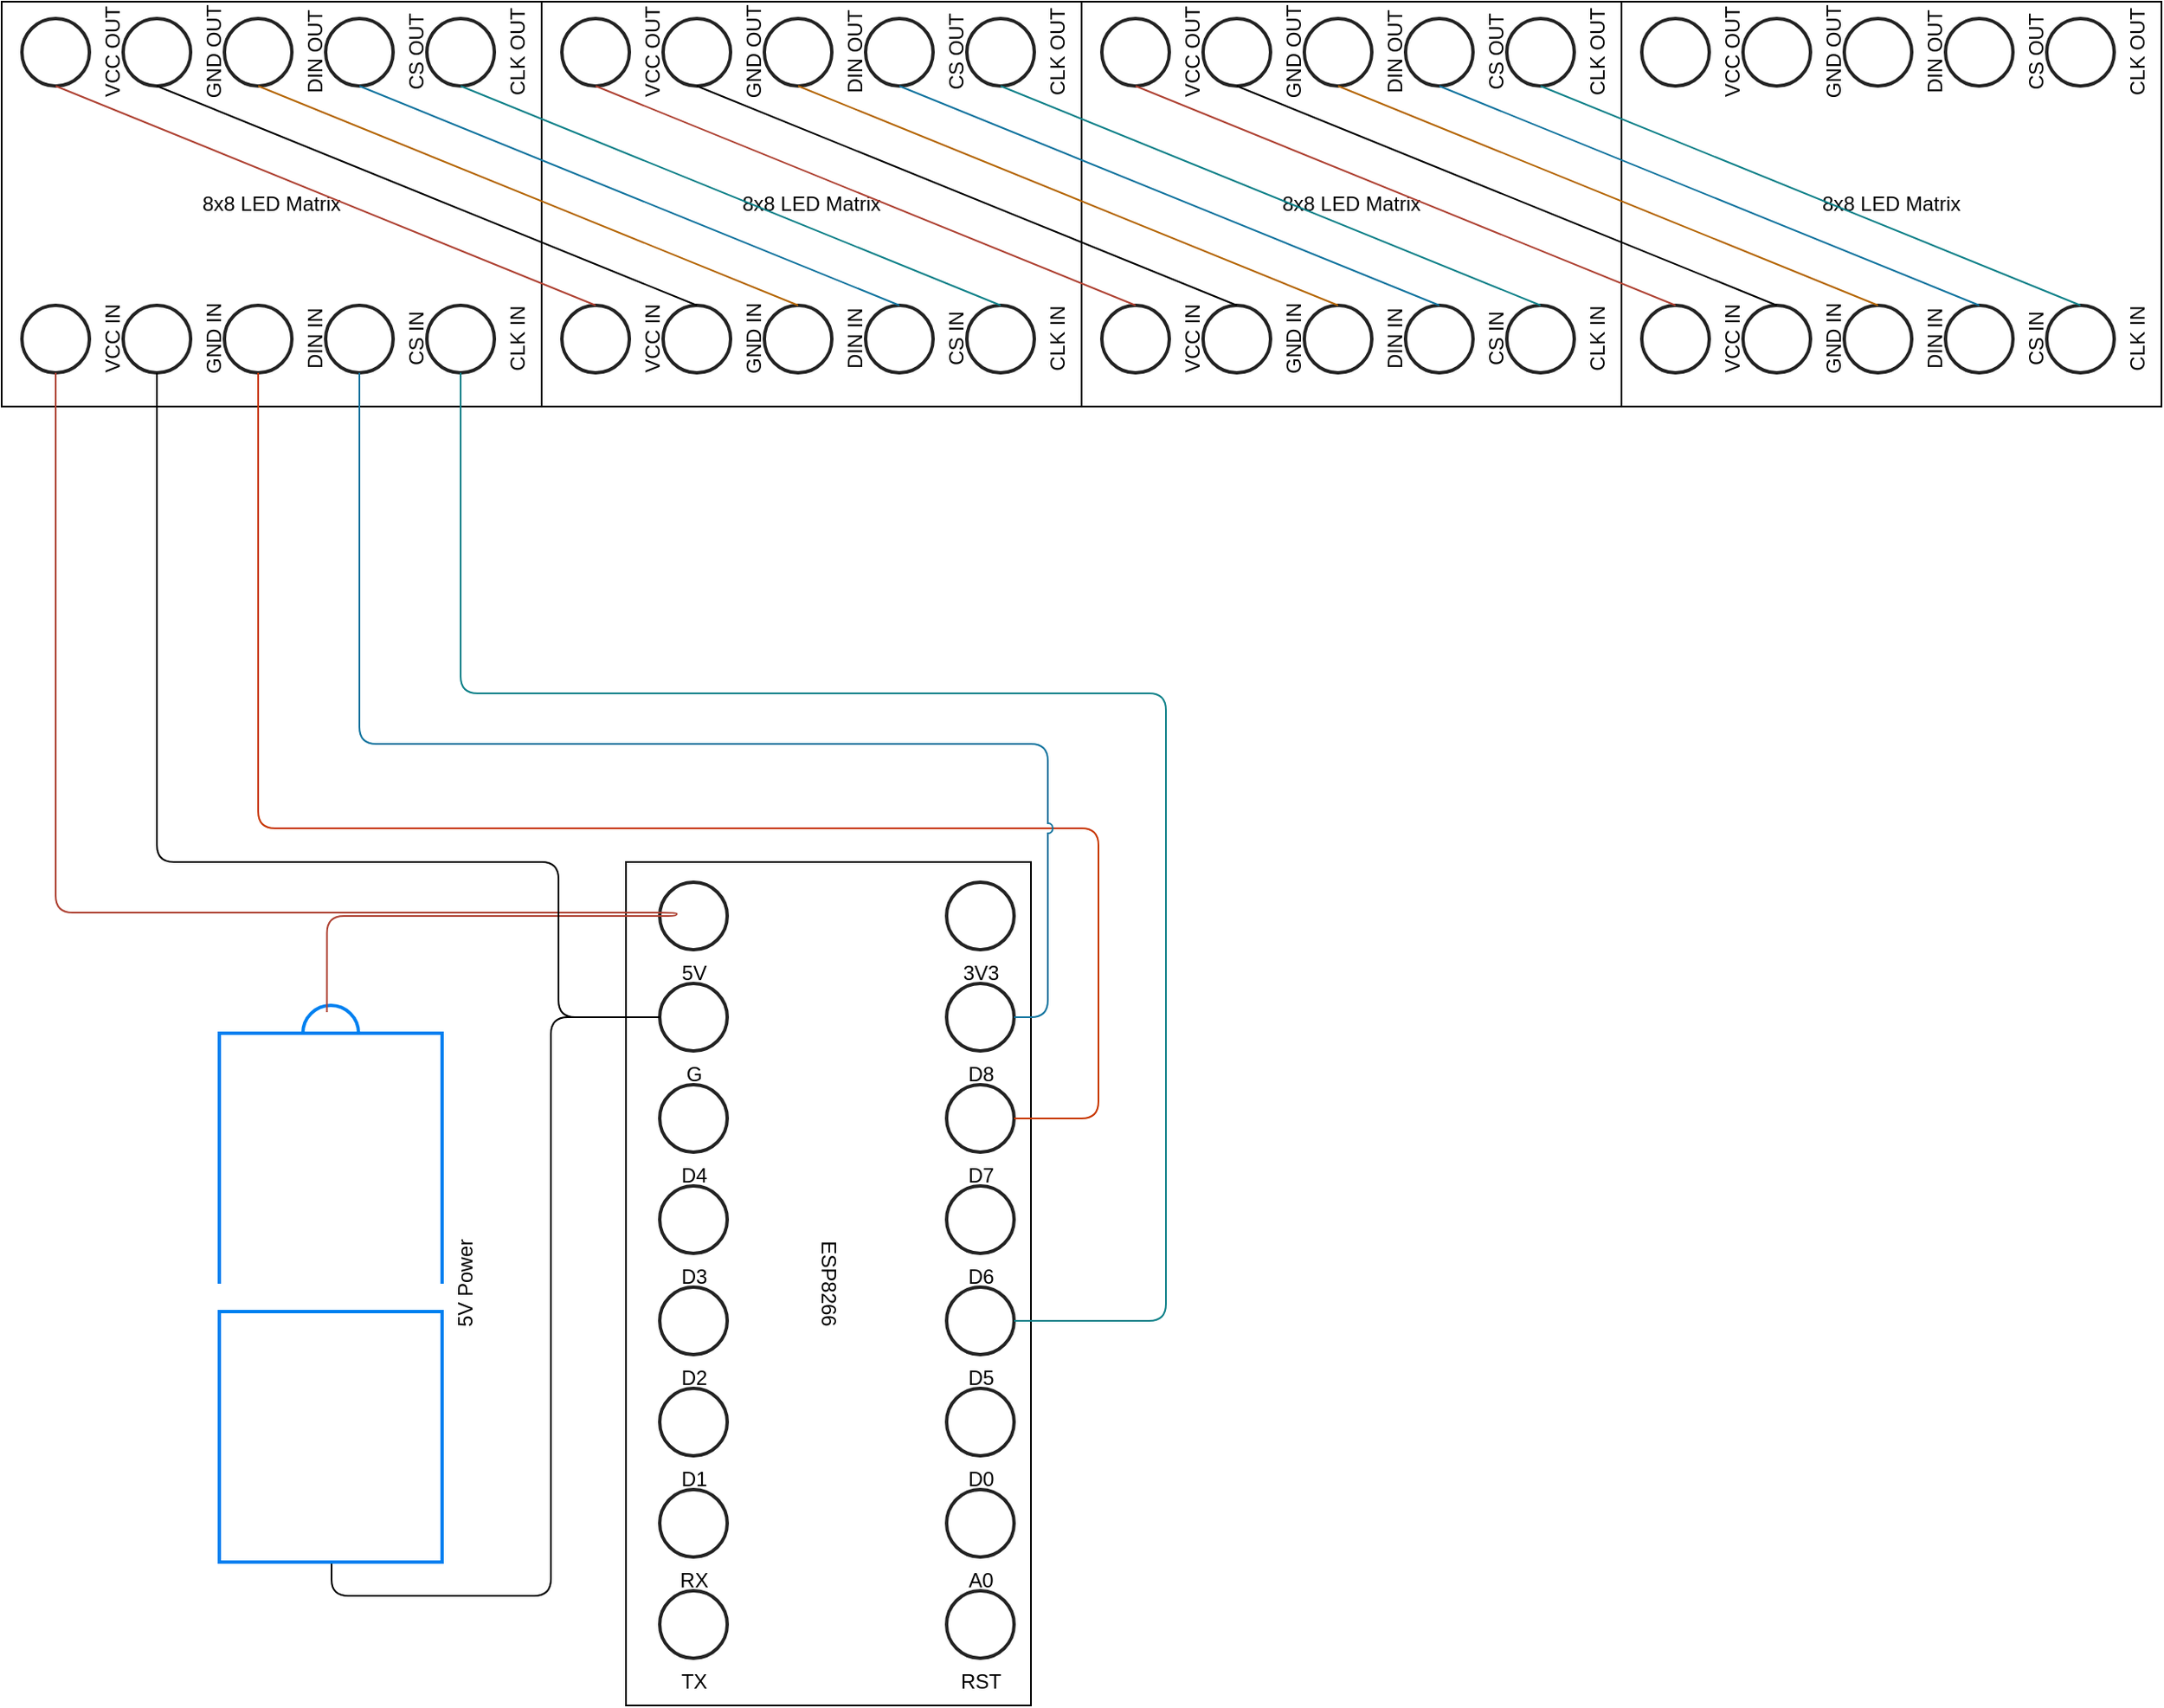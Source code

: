 <mxfile version="24.8.6">
  <diagram name="Page-1" id="Q77XL9zGTMkFnIR6ynKP">
    <mxGraphModel dx="1363" dy="1913" grid="1" gridSize="10" guides="1" tooltips="1" connect="1" arrows="1" fold="1" page="1" pageScale="1" pageWidth="850" pageHeight="1100" math="0" shadow="0">
      <root>
        <mxCell id="0" />
        <mxCell id="1" parent="0" />
        <mxCell id="H5q1-8MxCuYBK-bklUZk-51" value="" style="group" vertex="1" connectable="0" parent="1">
          <mxGeometry x="390" y="470" width="240" height="500" as="geometry" />
        </mxCell>
        <mxCell id="H5q1-8MxCuYBK-bklUZk-1" value="ESP8266" style="rounded=0;whiteSpace=wrap;html=1;rotation=90;" vertex="1" parent="H5q1-8MxCuYBK-bklUZk-51">
          <mxGeometry x="-130" y="130" width="500" height="240" as="geometry" />
        </mxCell>
        <mxCell id="H5q1-8MxCuYBK-bklUZk-2" value="3V3" style="html=1;verticalLabelPosition=bottom;labelBackgroundColor=#ffffff;verticalAlign=top;shadow=0;dashed=0;strokeWidth=2;shape=mxgraph.ios7.misc.circle;strokeColor=#222222;fillColor=none;" vertex="1" parent="H5q1-8MxCuYBK-bklUZk-51">
          <mxGeometry x="190" y="12" width="40" height="40" as="geometry" />
        </mxCell>
        <mxCell id="H5q1-8MxCuYBK-bklUZk-3" value="&lt;div&gt;D8&lt;/div&gt;" style="html=1;verticalLabelPosition=bottom;labelBackgroundColor=#ffffff;verticalAlign=top;shadow=0;dashed=0;strokeWidth=2;shape=mxgraph.ios7.misc.circle;strokeColor=#222222;fillColor=none;" vertex="1" parent="H5q1-8MxCuYBK-bklUZk-51">
          <mxGeometry x="190" y="72" width="40" height="40" as="geometry" />
        </mxCell>
        <mxCell id="H5q1-8MxCuYBK-bklUZk-36" value="D7" style="html=1;verticalLabelPosition=bottom;labelBackgroundColor=#ffffff;verticalAlign=top;shadow=0;dashed=0;strokeWidth=2;shape=mxgraph.ios7.misc.circle;strokeColor=#222222;fillColor=none;" vertex="1" parent="H5q1-8MxCuYBK-bklUZk-51">
          <mxGeometry x="190" y="132" width="40" height="40" as="geometry" />
        </mxCell>
        <mxCell id="H5q1-8MxCuYBK-bklUZk-37" value="D6" style="html=1;verticalLabelPosition=bottom;labelBackgroundColor=#ffffff;verticalAlign=top;shadow=0;dashed=0;strokeWidth=2;shape=mxgraph.ios7.misc.circle;strokeColor=#222222;fillColor=none;" vertex="1" parent="H5q1-8MxCuYBK-bklUZk-51">
          <mxGeometry x="190" y="192" width="40" height="40" as="geometry" />
        </mxCell>
        <mxCell id="H5q1-8MxCuYBK-bklUZk-38" value="D5" style="html=1;verticalLabelPosition=bottom;labelBackgroundColor=#ffffff;verticalAlign=top;shadow=0;dashed=0;strokeWidth=2;shape=mxgraph.ios7.misc.circle;strokeColor=#222222;fillColor=none;" vertex="1" parent="H5q1-8MxCuYBK-bklUZk-51">
          <mxGeometry x="190" y="252" width="40" height="40" as="geometry" />
        </mxCell>
        <mxCell id="H5q1-8MxCuYBK-bklUZk-39" value="D0" style="html=1;verticalLabelPosition=bottom;labelBackgroundColor=#ffffff;verticalAlign=top;shadow=0;dashed=0;strokeWidth=2;shape=mxgraph.ios7.misc.circle;strokeColor=#222222;fillColor=none;" vertex="1" parent="H5q1-8MxCuYBK-bklUZk-51">
          <mxGeometry x="190" y="312" width="40" height="40" as="geometry" />
        </mxCell>
        <mxCell id="H5q1-8MxCuYBK-bklUZk-40" value="A0" style="html=1;verticalLabelPosition=bottom;labelBackgroundColor=#ffffff;verticalAlign=top;shadow=0;dashed=0;strokeWidth=2;shape=mxgraph.ios7.misc.circle;strokeColor=#222222;fillColor=none;" vertex="1" parent="H5q1-8MxCuYBK-bklUZk-51">
          <mxGeometry x="190" y="372" width="40" height="40" as="geometry" />
        </mxCell>
        <mxCell id="H5q1-8MxCuYBK-bklUZk-41" value="RST" style="html=1;verticalLabelPosition=bottom;labelBackgroundColor=#ffffff;verticalAlign=top;shadow=0;dashed=0;strokeWidth=2;shape=mxgraph.ios7.misc.circle;strokeColor=#222222;fillColor=none;" vertex="1" parent="H5q1-8MxCuYBK-bklUZk-51">
          <mxGeometry x="190" y="432" width="40" height="40" as="geometry" />
        </mxCell>
        <mxCell id="H5q1-8MxCuYBK-bklUZk-43" value="5V" style="html=1;verticalLabelPosition=bottom;labelBackgroundColor=#ffffff;verticalAlign=top;shadow=0;dashed=0;strokeWidth=2;shape=mxgraph.ios7.misc.circle;strokeColor=#222222;fillColor=none;" vertex="1" parent="H5q1-8MxCuYBK-bklUZk-51">
          <mxGeometry x="20.0" y="12" width="40" height="40" as="geometry" />
        </mxCell>
        <mxCell id="H5q1-8MxCuYBK-bklUZk-44" value="G" style="html=1;verticalLabelPosition=bottom;labelBackgroundColor=#ffffff;verticalAlign=top;shadow=0;dashed=0;strokeWidth=2;shape=mxgraph.ios7.misc.circle;strokeColor=#222222;fillColor=none;" vertex="1" parent="H5q1-8MxCuYBK-bklUZk-51">
          <mxGeometry x="20.0" y="72" width="40" height="40" as="geometry" />
        </mxCell>
        <mxCell id="H5q1-8MxCuYBK-bklUZk-45" value="D4" style="html=1;verticalLabelPosition=bottom;labelBackgroundColor=#ffffff;verticalAlign=top;shadow=0;dashed=0;strokeWidth=2;shape=mxgraph.ios7.misc.circle;strokeColor=#222222;fillColor=none;" vertex="1" parent="H5q1-8MxCuYBK-bklUZk-51">
          <mxGeometry x="20.0" y="132" width="40" height="40" as="geometry" />
        </mxCell>
        <mxCell id="H5q1-8MxCuYBK-bklUZk-46" value="D3" style="html=1;verticalLabelPosition=bottom;labelBackgroundColor=#ffffff;verticalAlign=top;shadow=0;dashed=0;strokeWidth=2;shape=mxgraph.ios7.misc.circle;strokeColor=#222222;fillColor=none;" vertex="1" parent="H5q1-8MxCuYBK-bklUZk-51">
          <mxGeometry x="20.0" y="192" width="40" height="40" as="geometry" />
        </mxCell>
        <mxCell id="H5q1-8MxCuYBK-bklUZk-47" value="D2" style="html=1;verticalLabelPosition=bottom;labelBackgroundColor=#ffffff;verticalAlign=top;shadow=0;dashed=0;strokeWidth=2;shape=mxgraph.ios7.misc.circle;strokeColor=#222222;fillColor=none;" vertex="1" parent="H5q1-8MxCuYBK-bklUZk-51">
          <mxGeometry x="20.0" y="252" width="40" height="40" as="geometry" />
        </mxCell>
        <mxCell id="H5q1-8MxCuYBK-bklUZk-48" value="D1" style="html=1;verticalLabelPosition=bottom;labelBackgroundColor=#ffffff;verticalAlign=top;shadow=0;dashed=0;strokeWidth=2;shape=mxgraph.ios7.misc.circle;strokeColor=#222222;fillColor=none;" vertex="1" parent="H5q1-8MxCuYBK-bklUZk-51">
          <mxGeometry x="20.0" y="312" width="40" height="40" as="geometry" />
        </mxCell>
        <mxCell id="H5q1-8MxCuYBK-bklUZk-49" value="RX" style="html=1;verticalLabelPosition=bottom;labelBackgroundColor=#ffffff;verticalAlign=top;shadow=0;dashed=0;strokeWidth=2;shape=mxgraph.ios7.misc.circle;strokeColor=#222222;fillColor=none;" vertex="1" parent="H5q1-8MxCuYBK-bklUZk-51">
          <mxGeometry x="20.0" y="372" width="40" height="40" as="geometry" />
        </mxCell>
        <mxCell id="H5q1-8MxCuYBK-bklUZk-50" value="TX" style="html=1;verticalLabelPosition=bottom;labelBackgroundColor=#ffffff;verticalAlign=top;shadow=0;dashed=0;strokeWidth=2;shape=mxgraph.ios7.misc.circle;strokeColor=#222222;fillColor=none;" vertex="1" parent="H5q1-8MxCuYBK-bklUZk-51">
          <mxGeometry x="20.0" y="432" width="40" height="40" as="geometry" />
        </mxCell>
        <mxCell id="H5q1-8MxCuYBK-bklUZk-56" style="edgeStyle=orthogonalEdgeStyle;rounded=1;orthogonalLoop=1;jettySize=auto;html=1;exitX=-0.003;exitY=0.504;exitDx=0;exitDy=0;exitPerimeter=0;endArrow=none;endFill=0;curved=0;fillColor=#b1ddf0;strokeColor=#000000;jumpStyle=arc;" edge="1" parent="1" source="H5q1-8MxCuYBK-bklUZk-52" target="H5q1-8MxCuYBK-bklUZk-44">
          <mxGeometry relative="1" as="geometry" />
        </mxCell>
        <mxCell id="H5q1-8MxCuYBK-bklUZk-52" value="5V Power" style="html=1;verticalLabelPosition=bottom;align=center;labelBackgroundColor=#ffffff;verticalAlign=top;strokeWidth=2;strokeColor=#0080F0;shadow=0;dashed=0;shape=mxgraph.ios7.icons.battery;rotation=-90;" vertex="1" parent="1">
          <mxGeometry x="50" y="654" width="330" height="132" as="geometry" />
        </mxCell>
        <mxCell id="H5q1-8MxCuYBK-bklUZk-54" style="edgeStyle=orthogonalEdgeStyle;rounded=1;orthogonalLoop=1;jettySize=auto;html=1;exitX=0;exitY=0.5;exitDx=0;exitDy=0;exitPerimeter=0;entryX=0.988;entryY=0.483;entryDx=0;entryDy=0;entryPerimeter=0;endArrow=none;endFill=0;fillColor=#fad9d5;strokeColor=#ae4132;curved=0;jumpStyle=arc;" edge="1" parent="1" source="H5q1-8MxCuYBK-bklUZk-43" target="H5q1-8MxCuYBK-bklUZk-52">
          <mxGeometry relative="1" as="geometry" />
        </mxCell>
        <mxCell id="H5q1-8MxCuYBK-bklUZk-75" value="" style="group;rotation=-90;" vertex="1" connectable="0" parent="1">
          <mxGeometry x="60" y="-80" width="240" height="320" as="geometry" />
        </mxCell>
        <mxCell id="H5q1-8MxCuYBK-bklUZk-58" value="8x8 LED Matrix" style="rounded=0;whiteSpace=wrap;html=1;rotation=0;" vertex="1" parent="H5q1-8MxCuYBK-bklUZk-75">
          <mxGeometry x="-40" y="40" width="320" height="240" as="geometry" />
        </mxCell>
        <mxCell id="H5q1-8MxCuYBK-bklUZk-59" value="VCC OUT" style="html=1;verticalLabelPosition=bottom;labelBackgroundColor=#ffffff;verticalAlign=top;shadow=0;dashed=0;strokeWidth=2;shape=mxgraph.ios7.misc.circle;strokeColor=#222222;fillColor=none;rotation=-90;" vertex="1" parent="H5q1-8MxCuYBK-bklUZk-75">
          <mxGeometry x="-28" y="50" width="40" height="40" as="geometry" />
        </mxCell>
        <mxCell id="H5q1-8MxCuYBK-bklUZk-60" value="GND OUT" style="html=1;verticalLabelPosition=bottom;labelBackgroundColor=#ffffff;verticalAlign=top;shadow=0;dashed=0;strokeWidth=2;shape=mxgraph.ios7.misc.circle;strokeColor=#222222;fillColor=none;rotation=-90;" vertex="1" parent="H5q1-8MxCuYBK-bklUZk-75">
          <mxGeometry x="32" y="50" width="40" height="40" as="geometry" />
        </mxCell>
        <mxCell id="H5q1-8MxCuYBK-bklUZk-61" value="DIN OUT" style="html=1;verticalLabelPosition=bottom;labelBackgroundColor=#ffffff;verticalAlign=top;shadow=0;dashed=0;strokeWidth=2;shape=mxgraph.ios7.misc.circle;strokeColor=#222222;fillColor=none;rotation=-90;" vertex="1" parent="H5q1-8MxCuYBK-bklUZk-75">
          <mxGeometry x="92" y="50" width="40" height="40" as="geometry" />
        </mxCell>
        <mxCell id="H5q1-8MxCuYBK-bklUZk-62" value="CS OUT" style="html=1;verticalLabelPosition=bottom;labelBackgroundColor=#ffffff;verticalAlign=top;shadow=0;dashed=0;strokeWidth=2;shape=mxgraph.ios7.misc.circle;strokeColor=#222222;fillColor=none;rotation=-90;" vertex="1" parent="H5q1-8MxCuYBK-bklUZk-75">
          <mxGeometry x="152" y="50" width="40" height="40" as="geometry" />
        </mxCell>
        <mxCell id="H5q1-8MxCuYBK-bklUZk-63" value="CLK OUT" style="html=1;verticalLabelPosition=bottom;labelBackgroundColor=#ffffff;verticalAlign=top;shadow=0;dashed=0;strokeWidth=2;shape=mxgraph.ios7.misc.circle;strokeColor=#222222;fillColor=none;rotation=-90;" vertex="1" parent="H5q1-8MxCuYBK-bklUZk-75">
          <mxGeometry x="212" y="50" width="40" height="40" as="geometry" />
        </mxCell>
        <mxCell id="H5q1-8MxCuYBK-bklUZk-67" value="VCC IN" style="html=1;verticalLabelPosition=bottom;labelBackgroundColor=#ffffff;verticalAlign=top;shadow=0;dashed=0;strokeWidth=2;shape=mxgraph.ios7.misc.circle;strokeColor=#222222;fillColor=none;rotation=-90;" vertex="1" parent="H5q1-8MxCuYBK-bklUZk-75">
          <mxGeometry x="-28" y="220" width="40" height="40" as="geometry" />
        </mxCell>
        <mxCell id="H5q1-8MxCuYBK-bklUZk-68" value="GND IN" style="html=1;verticalLabelPosition=bottom;labelBackgroundColor=#ffffff;verticalAlign=top;shadow=0;dashed=0;strokeWidth=2;shape=mxgraph.ios7.misc.circle;strokeColor=#222222;fillColor=none;rotation=-90;" vertex="1" parent="H5q1-8MxCuYBK-bklUZk-75">
          <mxGeometry x="32" y="220" width="40" height="40" as="geometry" />
        </mxCell>
        <mxCell id="H5q1-8MxCuYBK-bklUZk-69" value="DIN IN" style="html=1;verticalLabelPosition=bottom;labelBackgroundColor=#ffffff;verticalAlign=top;shadow=0;dashed=0;strokeWidth=2;shape=mxgraph.ios7.misc.circle;strokeColor=#222222;fillColor=none;rotation=-90;" vertex="1" parent="H5q1-8MxCuYBK-bklUZk-75">
          <mxGeometry x="92" y="220" width="40" height="40" as="geometry" />
        </mxCell>
        <mxCell id="H5q1-8MxCuYBK-bklUZk-70" value="CS IN" style="html=1;verticalLabelPosition=bottom;labelBackgroundColor=#ffffff;verticalAlign=top;shadow=0;dashed=0;strokeWidth=2;shape=mxgraph.ios7.misc.circle;strokeColor=#222222;fillColor=none;rotation=-90;" vertex="1" parent="H5q1-8MxCuYBK-bklUZk-75">
          <mxGeometry x="152" y="220" width="40" height="40" as="geometry" />
        </mxCell>
        <mxCell id="H5q1-8MxCuYBK-bklUZk-71" value="CLK IN" style="html=1;verticalLabelPosition=bottom;labelBackgroundColor=#ffffff;verticalAlign=top;shadow=0;dashed=0;strokeWidth=2;shape=mxgraph.ios7.misc.circle;strokeColor=#222222;fillColor=none;rotation=-90;" vertex="1" parent="H5q1-8MxCuYBK-bklUZk-75">
          <mxGeometry x="212" y="220" width="40" height="40" as="geometry" />
        </mxCell>
        <mxCell id="H5q1-8MxCuYBK-bklUZk-76" style="edgeStyle=orthogonalEdgeStyle;rounded=1;orthogonalLoop=1;jettySize=auto;html=1;exitX=0;exitY=0.5;exitDx=0;exitDy=0;exitPerimeter=0;entryX=0;entryY=0.5;entryDx=0;entryDy=0;entryPerimeter=0;endArrow=none;endFill=0;fillColor=#fad9d5;strokeColor=#ae4132;curved=0;jumpStyle=arc;" edge="1" parent="1" source="H5q1-8MxCuYBK-bklUZk-43" target="H5q1-8MxCuYBK-bklUZk-67">
          <mxGeometry relative="1" as="geometry">
            <Array as="points">
              <mxPoint x="420" y="502" />
              <mxPoint x="420" y="500" />
              <mxPoint x="52" y="500" />
            </Array>
          </mxGeometry>
        </mxCell>
        <mxCell id="H5q1-8MxCuYBK-bklUZk-80" style="edgeStyle=orthogonalEdgeStyle;shape=connector;curved=0;rounded=1;orthogonalLoop=1;jettySize=auto;html=1;exitX=0;exitY=0.5;exitDx=0;exitDy=0;exitPerimeter=0;entryX=0;entryY=0.5;entryDx=0;entryDy=0;entryPerimeter=0;strokeColor=#000000;align=center;verticalAlign=middle;fontFamily=Helvetica;fontSize=11;fontColor=default;labelBackgroundColor=default;endArrow=none;endFill=0;fillColor=#b1ddf0;jumpStyle=arc;" edge="1" parent="1" source="H5q1-8MxCuYBK-bklUZk-44" target="H5q1-8MxCuYBK-bklUZk-68">
          <mxGeometry relative="1" as="geometry">
            <Array as="points">
              <mxPoint x="350" y="562" />
              <mxPoint x="350" y="470" />
              <mxPoint x="112" y="470" />
            </Array>
          </mxGeometry>
        </mxCell>
        <mxCell id="H5q1-8MxCuYBK-bklUZk-82" style="edgeStyle=orthogonalEdgeStyle;shape=connector;curved=0;rounded=1;orthogonalLoop=1;jettySize=auto;html=1;exitX=1;exitY=0.5;exitDx=0;exitDy=0;exitPerimeter=0;entryX=0;entryY=0.5;entryDx=0;entryDy=0;entryPerimeter=0;strokeColor=#C73500;align=center;verticalAlign=middle;fontFamily=Helvetica;fontSize=11;fontColor=default;labelBackgroundColor=default;endArrow=none;endFill=0;fillColor=#fa6800;flowAnimation=0;shadow=0;jumpStyle=arc;" edge="1" parent="1" source="H5q1-8MxCuYBK-bklUZk-36" target="H5q1-8MxCuYBK-bklUZk-69">
          <mxGeometry relative="1" as="geometry">
            <Array as="points">
              <mxPoint x="670" y="622" />
              <mxPoint x="670" y="450" />
              <mxPoint x="172" y="450" />
            </Array>
          </mxGeometry>
        </mxCell>
        <mxCell id="H5q1-8MxCuYBK-bklUZk-83" style="edgeStyle=orthogonalEdgeStyle;shape=connector;curved=0;rounded=1;orthogonalLoop=1;jettySize=auto;html=1;exitX=0;exitY=0.5;exitDx=0;exitDy=0;exitPerimeter=0;entryX=1;entryY=0.5;entryDx=0;entryDy=0;entryPerimeter=0;strokeColor=#10739e;align=center;verticalAlign=middle;fontFamily=Helvetica;fontSize=11;fontColor=default;labelBackgroundColor=default;endArrow=none;endFill=0;fillColor=#b1ddf0;jumpStyle=arc;" edge="1" parent="1" source="H5q1-8MxCuYBK-bklUZk-70" target="H5q1-8MxCuYBK-bklUZk-3">
          <mxGeometry relative="1" as="geometry">
            <Array as="points">
              <mxPoint x="232" y="400" />
              <mxPoint x="640" y="400" />
              <mxPoint x="640" y="562" />
            </Array>
          </mxGeometry>
        </mxCell>
        <mxCell id="H5q1-8MxCuYBK-bklUZk-84" style="edgeStyle=orthogonalEdgeStyle;shape=connector;curved=0;rounded=1;orthogonalLoop=1;jettySize=auto;html=1;exitX=1;exitY=0.5;exitDx=0;exitDy=0;exitPerimeter=0;entryX=0;entryY=0.5;entryDx=0;entryDy=0;entryPerimeter=0;strokeColor=#0e8088;align=center;verticalAlign=middle;fontFamily=Helvetica;fontSize=11;fontColor=default;labelBackgroundColor=default;endArrow=none;endFill=0;fillColor=#b0e3e6;jumpStyle=arc;" edge="1" parent="1" source="H5q1-8MxCuYBK-bklUZk-38" target="H5q1-8MxCuYBK-bklUZk-71">
          <mxGeometry relative="1" as="geometry">
            <Array as="points">
              <mxPoint x="710" y="742" />
              <mxPoint x="710" y="370" />
              <mxPoint x="292" y="370" />
            </Array>
          </mxGeometry>
        </mxCell>
        <mxCell id="H5q1-8MxCuYBK-bklUZk-122" value="" style="group;rotation=-90;" vertex="1" connectable="0" parent="1">
          <mxGeometry x="380" y="-80" width="240" height="320" as="geometry" />
        </mxCell>
        <mxCell id="H5q1-8MxCuYBK-bklUZk-123" value="8x8 LED Matrix" style="rounded=0;whiteSpace=wrap;html=1;rotation=0;" vertex="1" parent="H5q1-8MxCuYBK-bklUZk-122">
          <mxGeometry x="-40" y="40" width="320" height="240" as="geometry" />
        </mxCell>
        <mxCell id="H5q1-8MxCuYBK-bklUZk-124" value="VCC OUT" style="html=1;verticalLabelPosition=bottom;labelBackgroundColor=#ffffff;verticalAlign=top;shadow=0;dashed=0;strokeWidth=2;shape=mxgraph.ios7.misc.circle;strokeColor=#222222;fillColor=none;rotation=-90;" vertex="1" parent="H5q1-8MxCuYBK-bklUZk-122">
          <mxGeometry x="-28" y="50" width="40" height="40" as="geometry" />
        </mxCell>
        <mxCell id="H5q1-8MxCuYBK-bklUZk-125" value="GND OUT" style="html=1;verticalLabelPosition=bottom;labelBackgroundColor=#ffffff;verticalAlign=top;shadow=0;dashed=0;strokeWidth=2;shape=mxgraph.ios7.misc.circle;strokeColor=#222222;fillColor=none;rotation=-90;" vertex="1" parent="H5q1-8MxCuYBK-bklUZk-122">
          <mxGeometry x="32" y="50" width="40" height="40" as="geometry" />
        </mxCell>
        <mxCell id="H5q1-8MxCuYBK-bklUZk-126" value="DIN OUT" style="html=1;verticalLabelPosition=bottom;labelBackgroundColor=#ffffff;verticalAlign=top;shadow=0;dashed=0;strokeWidth=2;shape=mxgraph.ios7.misc.circle;strokeColor=#222222;fillColor=none;rotation=-90;" vertex="1" parent="H5q1-8MxCuYBK-bklUZk-122">
          <mxGeometry x="92" y="50" width="40" height="40" as="geometry" />
        </mxCell>
        <mxCell id="H5q1-8MxCuYBK-bklUZk-127" value="CS OUT" style="html=1;verticalLabelPosition=bottom;labelBackgroundColor=#ffffff;verticalAlign=top;shadow=0;dashed=0;strokeWidth=2;shape=mxgraph.ios7.misc.circle;strokeColor=#222222;fillColor=none;rotation=-90;" vertex="1" parent="H5q1-8MxCuYBK-bklUZk-122">
          <mxGeometry x="152" y="50" width="40" height="40" as="geometry" />
        </mxCell>
        <mxCell id="H5q1-8MxCuYBK-bklUZk-128" value="CLK OUT" style="html=1;verticalLabelPosition=bottom;labelBackgroundColor=#ffffff;verticalAlign=top;shadow=0;dashed=0;strokeWidth=2;shape=mxgraph.ios7.misc.circle;strokeColor=#222222;fillColor=none;rotation=-90;" vertex="1" parent="H5q1-8MxCuYBK-bklUZk-122">
          <mxGeometry x="212" y="50" width="40" height="40" as="geometry" />
        </mxCell>
        <mxCell id="H5q1-8MxCuYBK-bklUZk-129" value="VCC IN" style="html=1;verticalLabelPosition=bottom;labelBackgroundColor=#ffffff;verticalAlign=top;shadow=0;dashed=0;strokeWidth=2;shape=mxgraph.ios7.misc.circle;strokeColor=#222222;fillColor=none;rotation=-90;" vertex="1" parent="H5q1-8MxCuYBK-bklUZk-122">
          <mxGeometry x="-28" y="220" width="40" height="40" as="geometry" />
        </mxCell>
        <mxCell id="H5q1-8MxCuYBK-bklUZk-130" value="GND IN" style="html=1;verticalLabelPosition=bottom;labelBackgroundColor=#ffffff;verticalAlign=top;shadow=0;dashed=0;strokeWidth=2;shape=mxgraph.ios7.misc.circle;strokeColor=#222222;fillColor=none;rotation=-90;" vertex="1" parent="H5q1-8MxCuYBK-bklUZk-122">
          <mxGeometry x="32" y="220" width="40" height="40" as="geometry" />
        </mxCell>
        <mxCell id="H5q1-8MxCuYBK-bklUZk-131" value="DIN IN" style="html=1;verticalLabelPosition=bottom;labelBackgroundColor=#ffffff;verticalAlign=top;shadow=0;dashed=0;strokeWidth=2;shape=mxgraph.ios7.misc.circle;strokeColor=#222222;fillColor=none;rotation=-90;" vertex="1" parent="H5q1-8MxCuYBK-bklUZk-122">
          <mxGeometry x="92" y="220" width="40" height="40" as="geometry" />
        </mxCell>
        <mxCell id="H5q1-8MxCuYBK-bklUZk-132" value="CS IN" style="html=1;verticalLabelPosition=bottom;labelBackgroundColor=#ffffff;verticalAlign=top;shadow=0;dashed=0;strokeWidth=2;shape=mxgraph.ios7.misc.circle;strokeColor=#222222;fillColor=none;rotation=-90;" vertex="1" parent="H5q1-8MxCuYBK-bklUZk-122">
          <mxGeometry x="152" y="220" width="40" height="40" as="geometry" />
        </mxCell>
        <mxCell id="H5q1-8MxCuYBK-bklUZk-133" value="CLK IN" style="html=1;verticalLabelPosition=bottom;labelBackgroundColor=#ffffff;verticalAlign=top;shadow=0;dashed=0;strokeWidth=2;shape=mxgraph.ios7.misc.circle;strokeColor=#222222;fillColor=none;rotation=-90;" vertex="1" parent="H5q1-8MxCuYBK-bklUZk-122">
          <mxGeometry x="212" y="220" width="40" height="40" as="geometry" />
        </mxCell>
        <mxCell id="H5q1-8MxCuYBK-bklUZk-134" value="" style="group;rotation=-90;" vertex="1" connectable="0" parent="1">
          <mxGeometry x="700" y="-80" width="240" height="320" as="geometry" />
        </mxCell>
        <mxCell id="H5q1-8MxCuYBK-bklUZk-135" value="8x8 LED Matrix" style="rounded=0;whiteSpace=wrap;html=1;rotation=0;" vertex="1" parent="H5q1-8MxCuYBK-bklUZk-134">
          <mxGeometry x="-40" y="40" width="320" height="240" as="geometry" />
        </mxCell>
        <mxCell id="H5q1-8MxCuYBK-bklUZk-136" value="VCC OUT" style="html=1;verticalLabelPosition=bottom;labelBackgroundColor=#ffffff;verticalAlign=top;shadow=0;dashed=0;strokeWidth=2;shape=mxgraph.ios7.misc.circle;strokeColor=#222222;fillColor=none;rotation=-90;" vertex="1" parent="H5q1-8MxCuYBK-bklUZk-134">
          <mxGeometry x="-28" y="50" width="40" height="40" as="geometry" />
        </mxCell>
        <mxCell id="H5q1-8MxCuYBK-bklUZk-137" value="GND OUT" style="html=1;verticalLabelPosition=bottom;labelBackgroundColor=#ffffff;verticalAlign=top;shadow=0;dashed=0;strokeWidth=2;shape=mxgraph.ios7.misc.circle;strokeColor=#222222;fillColor=none;rotation=-90;" vertex="1" parent="H5q1-8MxCuYBK-bklUZk-134">
          <mxGeometry x="32" y="50" width="40" height="40" as="geometry" />
        </mxCell>
        <mxCell id="H5q1-8MxCuYBK-bklUZk-138" value="DIN OUT" style="html=1;verticalLabelPosition=bottom;labelBackgroundColor=#ffffff;verticalAlign=top;shadow=0;dashed=0;strokeWidth=2;shape=mxgraph.ios7.misc.circle;strokeColor=#222222;fillColor=none;rotation=-90;" vertex="1" parent="H5q1-8MxCuYBK-bklUZk-134">
          <mxGeometry x="92" y="50" width="40" height="40" as="geometry" />
        </mxCell>
        <mxCell id="H5q1-8MxCuYBK-bklUZk-139" value="CS OUT" style="html=1;verticalLabelPosition=bottom;labelBackgroundColor=#ffffff;verticalAlign=top;shadow=0;dashed=0;strokeWidth=2;shape=mxgraph.ios7.misc.circle;strokeColor=#222222;fillColor=none;rotation=-90;" vertex="1" parent="H5q1-8MxCuYBK-bklUZk-134">
          <mxGeometry x="152" y="50" width="40" height="40" as="geometry" />
        </mxCell>
        <mxCell id="H5q1-8MxCuYBK-bklUZk-140" value="CLK OUT" style="html=1;verticalLabelPosition=bottom;labelBackgroundColor=#ffffff;verticalAlign=top;shadow=0;dashed=0;strokeWidth=2;shape=mxgraph.ios7.misc.circle;strokeColor=#222222;fillColor=none;rotation=-90;" vertex="1" parent="H5q1-8MxCuYBK-bklUZk-134">
          <mxGeometry x="212" y="50" width="40" height="40" as="geometry" />
        </mxCell>
        <mxCell id="H5q1-8MxCuYBK-bklUZk-141" value="VCC IN" style="html=1;verticalLabelPosition=bottom;labelBackgroundColor=#ffffff;verticalAlign=top;shadow=0;dashed=0;strokeWidth=2;shape=mxgraph.ios7.misc.circle;strokeColor=#222222;fillColor=none;rotation=-90;" vertex="1" parent="H5q1-8MxCuYBK-bklUZk-134">
          <mxGeometry x="-28" y="220" width="40" height="40" as="geometry" />
        </mxCell>
        <mxCell id="H5q1-8MxCuYBK-bklUZk-142" value="GND IN" style="html=1;verticalLabelPosition=bottom;labelBackgroundColor=#ffffff;verticalAlign=top;shadow=0;dashed=0;strokeWidth=2;shape=mxgraph.ios7.misc.circle;strokeColor=#222222;fillColor=none;rotation=-90;" vertex="1" parent="H5q1-8MxCuYBK-bklUZk-134">
          <mxGeometry x="32" y="220" width="40" height="40" as="geometry" />
        </mxCell>
        <mxCell id="H5q1-8MxCuYBK-bklUZk-143" value="DIN IN" style="html=1;verticalLabelPosition=bottom;labelBackgroundColor=#ffffff;verticalAlign=top;shadow=0;dashed=0;strokeWidth=2;shape=mxgraph.ios7.misc.circle;strokeColor=#222222;fillColor=none;rotation=-90;" vertex="1" parent="H5q1-8MxCuYBK-bklUZk-134">
          <mxGeometry x="92" y="220" width="40" height="40" as="geometry" />
        </mxCell>
        <mxCell id="H5q1-8MxCuYBK-bklUZk-144" value="CS IN" style="html=1;verticalLabelPosition=bottom;labelBackgroundColor=#ffffff;verticalAlign=top;shadow=0;dashed=0;strokeWidth=2;shape=mxgraph.ios7.misc.circle;strokeColor=#222222;fillColor=none;rotation=-90;" vertex="1" parent="H5q1-8MxCuYBK-bklUZk-134">
          <mxGeometry x="152" y="220" width="40" height="40" as="geometry" />
        </mxCell>
        <mxCell id="H5q1-8MxCuYBK-bklUZk-145" value="CLK IN" style="html=1;verticalLabelPosition=bottom;labelBackgroundColor=#ffffff;verticalAlign=top;shadow=0;dashed=0;strokeWidth=2;shape=mxgraph.ios7.misc.circle;strokeColor=#222222;fillColor=none;rotation=-90;" vertex="1" parent="H5q1-8MxCuYBK-bklUZk-134">
          <mxGeometry x="212" y="220" width="40" height="40" as="geometry" />
        </mxCell>
        <mxCell id="H5q1-8MxCuYBK-bklUZk-146" value="" style="group;rotation=-90;" vertex="1" connectable="0" parent="1">
          <mxGeometry x="1020" y="-80" width="240" height="320" as="geometry" />
        </mxCell>
        <mxCell id="H5q1-8MxCuYBK-bklUZk-147" value="8x8 LED Matrix" style="rounded=0;whiteSpace=wrap;html=1;rotation=0;" vertex="1" parent="H5q1-8MxCuYBK-bklUZk-146">
          <mxGeometry x="-40" y="40" width="320" height="240" as="geometry" />
        </mxCell>
        <mxCell id="H5q1-8MxCuYBK-bklUZk-148" value="VCC OUT" style="html=1;verticalLabelPosition=bottom;labelBackgroundColor=#ffffff;verticalAlign=top;shadow=0;dashed=0;strokeWidth=2;shape=mxgraph.ios7.misc.circle;strokeColor=#222222;fillColor=none;rotation=-90;" vertex="1" parent="H5q1-8MxCuYBK-bklUZk-146">
          <mxGeometry x="-28" y="50" width="40" height="40" as="geometry" />
        </mxCell>
        <mxCell id="H5q1-8MxCuYBK-bklUZk-149" value="GND OUT" style="html=1;verticalLabelPosition=bottom;labelBackgroundColor=#ffffff;verticalAlign=top;shadow=0;dashed=0;strokeWidth=2;shape=mxgraph.ios7.misc.circle;strokeColor=#222222;fillColor=none;rotation=-90;" vertex="1" parent="H5q1-8MxCuYBK-bklUZk-146">
          <mxGeometry x="32" y="50" width="40" height="40" as="geometry" />
        </mxCell>
        <mxCell id="H5q1-8MxCuYBK-bklUZk-150" value="DIN OUT" style="html=1;verticalLabelPosition=bottom;labelBackgroundColor=#ffffff;verticalAlign=top;shadow=0;dashed=0;strokeWidth=2;shape=mxgraph.ios7.misc.circle;strokeColor=#222222;fillColor=none;rotation=-90;" vertex="1" parent="H5q1-8MxCuYBK-bklUZk-146">
          <mxGeometry x="92" y="50" width="40" height="40" as="geometry" />
        </mxCell>
        <mxCell id="H5q1-8MxCuYBK-bklUZk-151" value="CS OUT" style="html=1;verticalLabelPosition=bottom;labelBackgroundColor=#ffffff;verticalAlign=top;shadow=0;dashed=0;strokeWidth=2;shape=mxgraph.ios7.misc.circle;strokeColor=#222222;fillColor=none;rotation=-90;" vertex="1" parent="H5q1-8MxCuYBK-bklUZk-146">
          <mxGeometry x="152" y="50" width="40" height="40" as="geometry" />
        </mxCell>
        <mxCell id="H5q1-8MxCuYBK-bklUZk-152" value="CLK OUT" style="html=1;verticalLabelPosition=bottom;labelBackgroundColor=#ffffff;verticalAlign=top;shadow=0;dashed=0;strokeWidth=2;shape=mxgraph.ios7.misc.circle;strokeColor=#222222;fillColor=none;rotation=-90;" vertex="1" parent="H5q1-8MxCuYBK-bklUZk-146">
          <mxGeometry x="212" y="50" width="40" height="40" as="geometry" />
        </mxCell>
        <mxCell id="H5q1-8MxCuYBK-bklUZk-153" value="VCC IN" style="html=1;verticalLabelPosition=bottom;labelBackgroundColor=#ffffff;verticalAlign=top;shadow=0;dashed=0;strokeWidth=2;shape=mxgraph.ios7.misc.circle;strokeColor=#222222;fillColor=none;rotation=-90;" vertex="1" parent="H5q1-8MxCuYBK-bklUZk-146">
          <mxGeometry x="-28" y="220" width="40" height="40" as="geometry" />
        </mxCell>
        <mxCell id="H5q1-8MxCuYBK-bklUZk-154" value="GND IN" style="html=1;verticalLabelPosition=bottom;labelBackgroundColor=#ffffff;verticalAlign=top;shadow=0;dashed=0;strokeWidth=2;shape=mxgraph.ios7.misc.circle;strokeColor=#222222;fillColor=none;rotation=-90;" vertex="1" parent="H5q1-8MxCuYBK-bklUZk-146">
          <mxGeometry x="32" y="220" width="40" height="40" as="geometry" />
        </mxCell>
        <mxCell id="H5q1-8MxCuYBK-bklUZk-155" value="DIN IN" style="html=1;verticalLabelPosition=bottom;labelBackgroundColor=#ffffff;verticalAlign=top;shadow=0;dashed=0;strokeWidth=2;shape=mxgraph.ios7.misc.circle;strokeColor=#222222;fillColor=none;rotation=-90;" vertex="1" parent="H5q1-8MxCuYBK-bklUZk-146">
          <mxGeometry x="92" y="220" width="40" height="40" as="geometry" />
        </mxCell>
        <mxCell id="H5q1-8MxCuYBK-bklUZk-156" value="CS IN" style="html=1;verticalLabelPosition=bottom;labelBackgroundColor=#ffffff;verticalAlign=top;shadow=0;dashed=0;strokeWidth=2;shape=mxgraph.ios7.misc.circle;strokeColor=#222222;fillColor=none;rotation=-90;" vertex="1" parent="H5q1-8MxCuYBK-bklUZk-146">
          <mxGeometry x="152" y="220" width="40" height="40" as="geometry" />
        </mxCell>
        <mxCell id="H5q1-8MxCuYBK-bklUZk-157" value="CLK IN" style="html=1;verticalLabelPosition=bottom;labelBackgroundColor=#ffffff;verticalAlign=top;shadow=0;dashed=0;strokeWidth=2;shape=mxgraph.ios7.misc.circle;strokeColor=#222222;fillColor=none;rotation=-90;" vertex="1" parent="H5q1-8MxCuYBK-bklUZk-146">
          <mxGeometry x="212" y="220" width="40" height="40" as="geometry" />
        </mxCell>
        <mxCell id="H5q1-8MxCuYBK-bklUZk-158" style="shape=connector;rounded=1;orthogonalLoop=1;jettySize=auto;html=1;exitX=0;exitY=0.5;exitDx=0;exitDy=0;exitPerimeter=0;strokeColor=#ae4132;align=center;verticalAlign=middle;fontFamily=Helvetica;fontSize=11;fontColor=default;labelBackgroundColor=default;endArrow=none;endFill=0;fillColor=#fad9d5;jumpStyle=arc;entryX=1;entryY=0.5;entryDx=0;entryDy=0;entryPerimeter=0;" edge="1" parent="1" source="H5q1-8MxCuYBK-bklUZk-59" target="H5q1-8MxCuYBK-bklUZk-129">
          <mxGeometry relative="1" as="geometry" />
        </mxCell>
        <mxCell id="H5q1-8MxCuYBK-bklUZk-159" style="shape=connector;rounded=1;orthogonalLoop=1;jettySize=auto;html=1;exitX=0;exitY=0.5;exitDx=0;exitDy=0;exitPerimeter=0;entryX=1;entryY=0.5;entryDx=0;entryDy=0;entryPerimeter=0;strokeColor=#000000;align=center;verticalAlign=middle;fontFamily=Helvetica;fontSize=11;fontColor=default;labelBackgroundColor=default;endArrow=none;endFill=0;fillColor=#b1ddf0;" edge="1" parent="1" source="H5q1-8MxCuYBK-bklUZk-60" target="H5q1-8MxCuYBK-bklUZk-130">
          <mxGeometry relative="1" as="geometry" />
        </mxCell>
        <mxCell id="H5q1-8MxCuYBK-bklUZk-160" style="edgeStyle=none;shape=connector;rounded=1;orthogonalLoop=1;jettySize=auto;html=1;exitX=0;exitY=0.5;exitDx=0;exitDy=0;exitPerimeter=0;entryX=1;entryY=0.5;entryDx=0;entryDy=0;entryPerimeter=0;strokeColor=#b46504;align=center;verticalAlign=middle;fontFamily=Helvetica;fontSize=11;fontColor=default;labelBackgroundColor=default;endArrow=none;endFill=0;fillColor=#fad7ac;" edge="1" parent="1" source="H5q1-8MxCuYBK-bklUZk-61" target="H5q1-8MxCuYBK-bklUZk-131">
          <mxGeometry relative="1" as="geometry" />
        </mxCell>
        <mxCell id="H5q1-8MxCuYBK-bklUZk-161" style="edgeStyle=none;shape=connector;rounded=1;orthogonalLoop=1;jettySize=auto;html=1;exitX=0;exitY=0.5;exitDx=0;exitDy=0;exitPerimeter=0;entryX=1;entryY=0.5;entryDx=0;entryDy=0;entryPerimeter=0;strokeColor=#10739e;align=center;verticalAlign=middle;fontFamily=Helvetica;fontSize=11;fontColor=default;labelBackgroundColor=default;endArrow=none;endFill=0;fillColor=#b1ddf0;" edge="1" parent="1" source="H5q1-8MxCuYBK-bklUZk-62" target="H5q1-8MxCuYBK-bklUZk-132">
          <mxGeometry relative="1" as="geometry" />
        </mxCell>
        <mxCell id="H5q1-8MxCuYBK-bklUZk-162" style="edgeStyle=none;shape=connector;rounded=1;orthogonalLoop=1;jettySize=auto;html=1;exitX=0;exitY=0.5;exitDx=0;exitDy=0;exitPerimeter=0;entryX=1;entryY=0.5;entryDx=0;entryDy=0;entryPerimeter=0;strokeColor=#0e8088;align=center;verticalAlign=middle;fontFamily=Helvetica;fontSize=11;fontColor=default;labelBackgroundColor=default;endArrow=none;endFill=0;fillColor=#b0e3e6;" edge="1" parent="1" source="H5q1-8MxCuYBK-bklUZk-63" target="H5q1-8MxCuYBK-bklUZk-133">
          <mxGeometry relative="1" as="geometry" />
        </mxCell>
        <mxCell id="H5q1-8MxCuYBK-bklUZk-163" style="edgeStyle=none;shape=connector;rounded=1;orthogonalLoop=1;jettySize=auto;html=1;exitX=0;exitY=0.5;exitDx=0;exitDy=0;exitPerimeter=0;entryX=1;entryY=0.5;entryDx=0;entryDy=0;entryPerimeter=0;strokeColor=#ae4132;align=center;verticalAlign=middle;fontFamily=Helvetica;fontSize=11;fontColor=default;labelBackgroundColor=default;endArrow=none;endFill=0;fillColor=#fad9d5;" edge="1" parent="1" source="H5q1-8MxCuYBK-bklUZk-124" target="H5q1-8MxCuYBK-bklUZk-141">
          <mxGeometry relative="1" as="geometry" />
        </mxCell>
        <mxCell id="H5q1-8MxCuYBK-bklUZk-164" style="edgeStyle=none;shape=connector;rounded=1;orthogonalLoop=1;jettySize=auto;html=1;exitX=0;exitY=0.5;exitDx=0;exitDy=0;exitPerimeter=0;entryX=1;entryY=0.5;entryDx=0;entryDy=0;entryPerimeter=0;strokeColor=#000000;align=center;verticalAlign=middle;fontFamily=Helvetica;fontSize=11;fontColor=default;labelBackgroundColor=default;endArrow=none;endFill=0;fillColor=#b1ddf0;" edge="1" parent="1" source="H5q1-8MxCuYBK-bklUZk-125" target="H5q1-8MxCuYBK-bklUZk-142">
          <mxGeometry relative="1" as="geometry" />
        </mxCell>
        <mxCell id="H5q1-8MxCuYBK-bklUZk-165" style="edgeStyle=none;shape=connector;rounded=1;orthogonalLoop=1;jettySize=auto;html=1;exitX=0;exitY=0.5;exitDx=0;exitDy=0;exitPerimeter=0;entryX=1;entryY=0.5;entryDx=0;entryDy=0;entryPerimeter=0;strokeColor=#b46504;align=center;verticalAlign=middle;fontFamily=Helvetica;fontSize=11;fontColor=default;labelBackgroundColor=default;endArrow=none;endFill=0;fillColor=#fad7ac;" edge="1" parent="1" source="H5q1-8MxCuYBK-bklUZk-126" target="H5q1-8MxCuYBK-bklUZk-143">
          <mxGeometry relative="1" as="geometry" />
        </mxCell>
        <mxCell id="H5q1-8MxCuYBK-bklUZk-166" style="edgeStyle=none;shape=connector;rounded=1;orthogonalLoop=1;jettySize=auto;html=1;exitX=0;exitY=0.5;exitDx=0;exitDy=0;exitPerimeter=0;entryX=1;entryY=0.5;entryDx=0;entryDy=0;entryPerimeter=0;strokeColor=#10739e;align=center;verticalAlign=middle;fontFamily=Helvetica;fontSize=11;fontColor=default;labelBackgroundColor=default;endArrow=none;endFill=0;fillColor=#b1ddf0;" edge="1" parent="1" source="H5q1-8MxCuYBK-bklUZk-127" target="H5q1-8MxCuYBK-bklUZk-144">
          <mxGeometry relative="1" as="geometry" />
        </mxCell>
        <mxCell id="H5q1-8MxCuYBK-bklUZk-167" style="edgeStyle=none;shape=connector;rounded=1;orthogonalLoop=1;jettySize=auto;html=1;exitX=0;exitY=0.5;exitDx=0;exitDy=0;exitPerimeter=0;entryX=1;entryY=0.5;entryDx=0;entryDy=0;entryPerimeter=0;strokeColor=#0e8088;align=center;verticalAlign=middle;fontFamily=Helvetica;fontSize=11;fontColor=default;labelBackgroundColor=default;endArrow=none;endFill=0;fillColor=#b0e3e6;" edge="1" parent="1" source="H5q1-8MxCuYBK-bklUZk-128" target="H5q1-8MxCuYBK-bklUZk-145">
          <mxGeometry relative="1" as="geometry" />
        </mxCell>
        <mxCell id="H5q1-8MxCuYBK-bklUZk-168" style="edgeStyle=none;shape=connector;rounded=1;orthogonalLoop=1;jettySize=auto;html=1;exitX=0;exitY=0.5;exitDx=0;exitDy=0;exitPerimeter=0;entryX=1;entryY=0.5;entryDx=0;entryDy=0;entryPerimeter=0;strokeColor=#ae4132;align=center;verticalAlign=middle;fontFamily=Helvetica;fontSize=11;fontColor=default;labelBackgroundColor=default;endArrow=none;endFill=0;fillColor=#fad9d5;" edge="1" parent="1" source="H5q1-8MxCuYBK-bklUZk-136" target="H5q1-8MxCuYBK-bklUZk-153">
          <mxGeometry relative="1" as="geometry" />
        </mxCell>
        <mxCell id="H5q1-8MxCuYBK-bklUZk-169" style="edgeStyle=none;shape=connector;rounded=1;orthogonalLoop=1;jettySize=auto;html=1;exitX=0;exitY=0.5;exitDx=0;exitDy=0;exitPerimeter=0;entryX=1;entryY=0.5;entryDx=0;entryDy=0;entryPerimeter=0;strokeColor=#000000;align=center;verticalAlign=middle;fontFamily=Helvetica;fontSize=11;fontColor=default;labelBackgroundColor=default;endArrow=none;endFill=0;fillColor=#b1ddf0;" edge="1" parent="1" source="H5q1-8MxCuYBK-bklUZk-137" target="H5q1-8MxCuYBK-bklUZk-154">
          <mxGeometry relative="1" as="geometry" />
        </mxCell>
        <mxCell id="H5q1-8MxCuYBK-bklUZk-170" style="edgeStyle=none;shape=connector;rounded=1;orthogonalLoop=1;jettySize=auto;html=1;exitX=0;exitY=0.5;exitDx=0;exitDy=0;exitPerimeter=0;entryX=1;entryY=0.5;entryDx=0;entryDy=0;entryPerimeter=0;strokeColor=#b46504;align=center;verticalAlign=middle;fontFamily=Helvetica;fontSize=11;fontColor=default;labelBackgroundColor=default;endArrow=none;endFill=0;fillColor=#fad7ac;" edge="1" parent="1" source="H5q1-8MxCuYBK-bklUZk-138" target="H5q1-8MxCuYBK-bklUZk-155">
          <mxGeometry relative="1" as="geometry" />
        </mxCell>
        <mxCell id="H5q1-8MxCuYBK-bklUZk-171" style="edgeStyle=none;shape=connector;rounded=1;orthogonalLoop=1;jettySize=auto;html=1;exitX=0;exitY=0.5;exitDx=0;exitDy=0;exitPerimeter=0;entryX=1;entryY=0.5;entryDx=0;entryDy=0;entryPerimeter=0;strokeColor=#10739e;align=center;verticalAlign=middle;fontFamily=Helvetica;fontSize=11;fontColor=default;labelBackgroundColor=default;endArrow=none;endFill=0;fillColor=#b1ddf0;" edge="1" parent="1" source="H5q1-8MxCuYBK-bklUZk-139" target="H5q1-8MxCuYBK-bklUZk-156">
          <mxGeometry relative="1" as="geometry" />
        </mxCell>
        <mxCell id="H5q1-8MxCuYBK-bklUZk-172" style="edgeStyle=none;shape=connector;rounded=1;orthogonalLoop=1;jettySize=auto;html=1;exitX=0;exitY=0.5;exitDx=0;exitDy=0;exitPerimeter=0;entryX=1;entryY=0.5;entryDx=0;entryDy=0;entryPerimeter=0;strokeColor=#0e8088;align=center;verticalAlign=middle;fontFamily=Helvetica;fontSize=11;fontColor=default;labelBackgroundColor=default;endArrow=none;endFill=0;fillColor=#b0e3e6;" edge="1" parent="1" source="H5q1-8MxCuYBK-bklUZk-140" target="H5q1-8MxCuYBK-bklUZk-157">
          <mxGeometry relative="1" as="geometry" />
        </mxCell>
      </root>
    </mxGraphModel>
  </diagram>
</mxfile>
